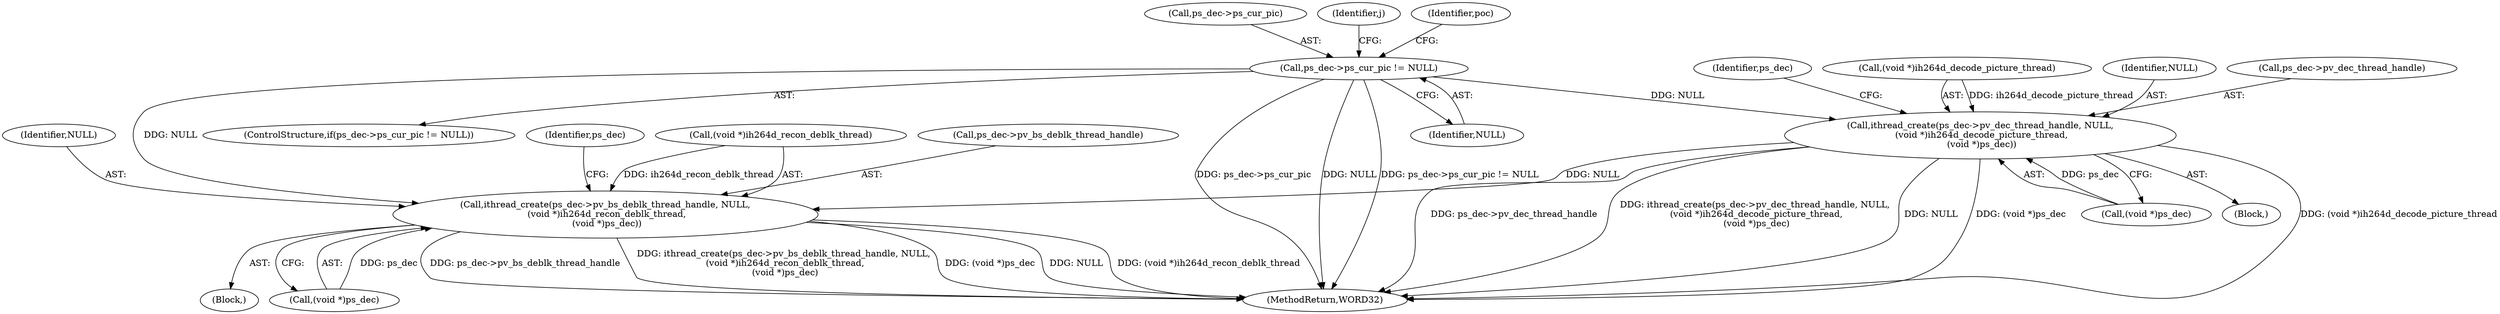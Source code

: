 digraph "0_Android_9a00f562a612d56e7b2b989d168647db900ba6cf@pointer" {
"1000298" [label="(Call,ps_dec->ps_cur_pic != NULL)"];
"1000478" [label="(Call,ithread_create(ps_dec->pv_dec_thread_handle, NULL,\n (void *)ih264d_decode_picture_thread,\n (void *)ps_dec))"];
"1000522" [label="(Call,ithread_create(ps_dec->pv_bs_deblk_thread_handle, NULL,\n (void *)ih264d_recon_deblk_thread,\n (void *)ps_dec))"];
"1000479" [label="(Call,ps_dec->pv_dec_thread_handle)"];
"1000523" [label="(Call,ps_dec->pv_bs_deblk_thread_handle)"];
"1000516" [label="(Block,)"];
"1000486" [label="(Call,(void *)ps_dec)"];
"1000526" [label="(Identifier,NULL)"];
"1000302" [label="(Identifier,NULL)"];
"1000527" [label="(Call,(void *)ih264d_recon_deblk_thread)"];
"1000491" [label="(Identifier,ps_dec)"];
"1000298" [label="(Call,ps_dec->ps_cur_pic != NULL)"];
"1000483" [label="(Call,(void *)ih264d_decode_picture_thread)"];
"1000522" [label="(Call,ithread_create(ps_dec->pv_bs_deblk_thread_handle, NULL,\n (void *)ih264d_recon_deblk_thread,\n (void *)ps_dec))"];
"1000477" [label="(Block,)"];
"1000299" [label="(Call,ps_dec->ps_cur_pic)"];
"1000313" [label="(Identifier,j)"];
"1000535" [label="(Identifier,ps_dec)"];
"1000478" [label="(Call,ithread_create(ps_dec->pv_dec_thread_handle, NULL,\n (void *)ih264d_decode_picture_thread,\n (void *)ps_dec))"];
"1000530" [label="(Call,(void *)ps_dec)"];
"1000304" [label="(Identifier,poc)"];
"1000482" [label="(Identifier,NULL)"];
"1000297" [label="(ControlStructure,if(ps_dec->ps_cur_pic != NULL))"];
"1001450" [label="(MethodReturn,WORD32)"];
"1000298" -> "1000297"  [label="AST: "];
"1000298" -> "1000302"  [label="CFG: "];
"1000299" -> "1000298"  [label="AST: "];
"1000302" -> "1000298"  [label="AST: "];
"1000304" -> "1000298"  [label="CFG: "];
"1000313" -> "1000298"  [label="CFG: "];
"1000298" -> "1001450"  [label="DDG: ps_dec->ps_cur_pic != NULL"];
"1000298" -> "1001450"  [label="DDG: ps_dec->ps_cur_pic"];
"1000298" -> "1001450"  [label="DDG: NULL"];
"1000298" -> "1000478"  [label="DDG: NULL"];
"1000298" -> "1000522"  [label="DDG: NULL"];
"1000478" -> "1000477"  [label="AST: "];
"1000478" -> "1000486"  [label="CFG: "];
"1000479" -> "1000478"  [label="AST: "];
"1000482" -> "1000478"  [label="AST: "];
"1000483" -> "1000478"  [label="AST: "];
"1000486" -> "1000478"  [label="AST: "];
"1000491" -> "1000478"  [label="CFG: "];
"1000478" -> "1001450"  [label="DDG: (void *)ps_dec"];
"1000478" -> "1001450"  [label="DDG: (void *)ih264d_decode_picture_thread"];
"1000478" -> "1001450"  [label="DDG: ps_dec->pv_dec_thread_handle"];
"1000478" -> "1001450"  [label="DDG: ithread_create(ps_dec->pv_dec_thread_handle, NULL,\n (void *)ih264d_decode_picture_thread,\n (void *)ps_dec)"];
"1000478" -> "1001450"  [label="DDG: NULL"];
"1000483" -> "1000478"  [label="DDG: ih264d_decode_picture_thread"];
"1000486" -> "1000478"  [label="DDG: ps_dec"];
"1000478" -> "1000522"  [label="DDG: NULL"];
"1000522" -> "1000516"  [label="AST: "];
"1000522" -> "1000530"  [label="CFG: "];
"1000523" -> "1000522"  [label="AST: "];
"1000526" -> "1000522"  [label="AST: "];
"1000527" -> "1000522"  [label="AST: "];
"1000530" -> "1000522"  [label="AST: "];
"1000535" -> "1000522"  [label="CFG: "];
"1000522" -> "1001450"  [label="DDG: ithread_create(ps_dec->pv_bs_deblk_thread_handle, NULL,\n (void *)ih264d_recon_deblk_thread,\n (void *)ps_dec)"];
"1000522" -> "1001450"  [label="DDG: (void *)ps_dec"];
"1000522" -> "1001450"  [label="DDG: NULL"];
"1000522" -> "1001450"  [label="DDG: (void *)ih264d_recon_deblk_thread"];
"1000522" -> "1001450"  [label="DDG: ps_dec->pv_bs_deblk_thread_handle"];
"1000527" -> "1000522"  [label="DDG: ih264d_recon_deblk_thread"];
"1000530" -> "1000522"  [label="DDG: ps_dec"];
}
